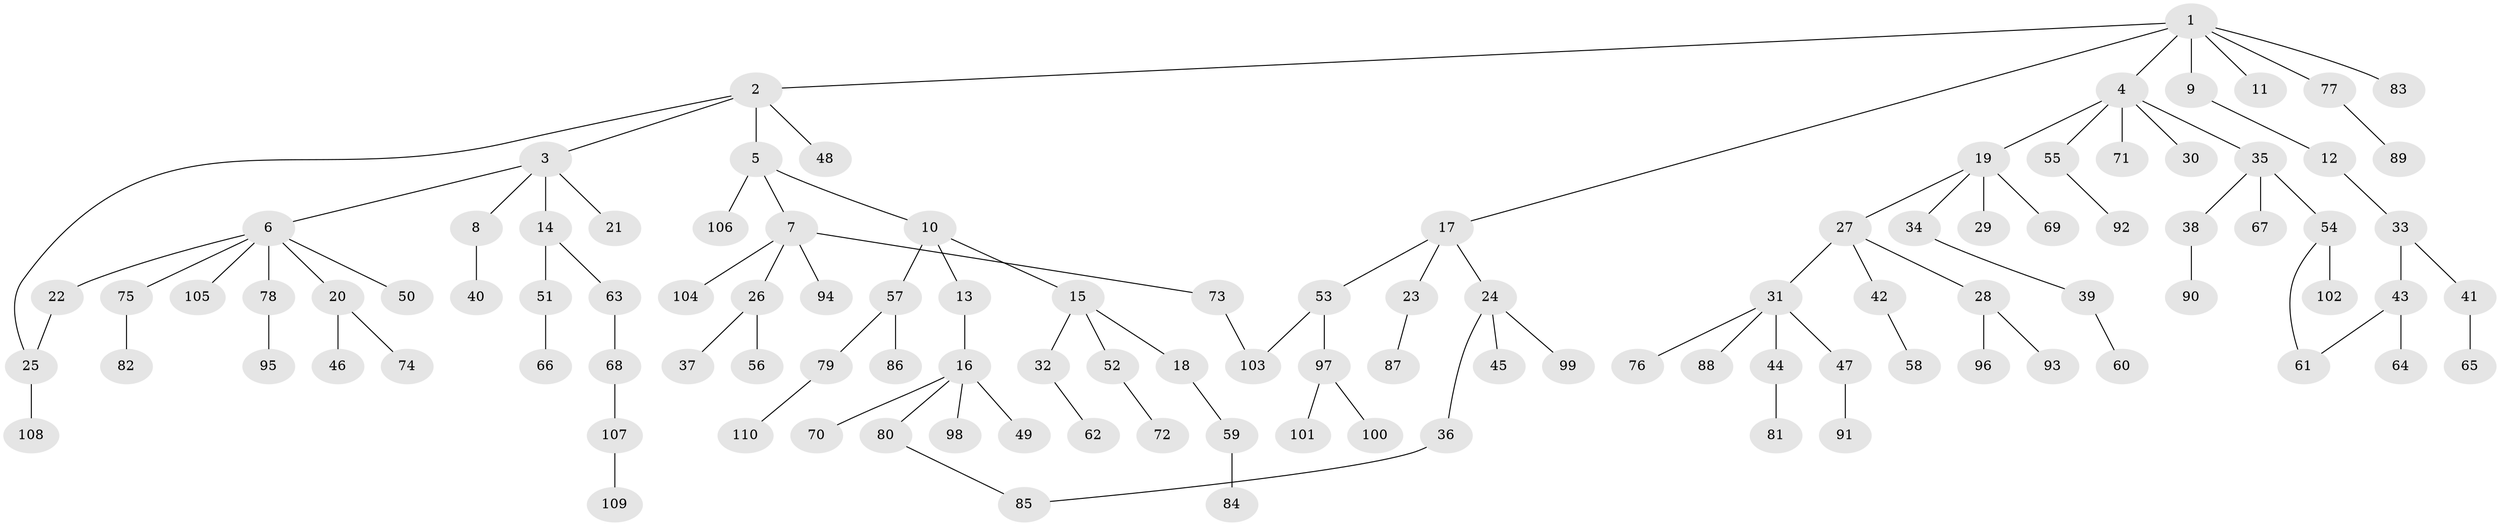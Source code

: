 // Generated by graph-tools (version 1.1) at 2025/13/03/09/25 04:13:19]
// undirected, 110 vertices, 113 edges
graph export_dot {
graph [start="1"]
  node [color=gray90,style=filled];
  1;
  2;
  3;
  4;
  5;
  6;
  7;
  8;
  9;
  10;
  11;
  12;
  13;
  14;
  15;
  16;
  17;
  18;
  19;
  20;
  21;
  22;
  23;
  24;
  25;
  26;
  27;
  28;
  29;
  30;
  31;
  32;
  33;
  34;
  35;
  36;
  37;
  38;
  39;
  40;
  41;
  42;
  43;
  44;
  45;
  46;
  47;
  48;
  49;
  50;
  51;
  52;
  53;
  54;
  55;
  56;
  57;
  58;
  59;
  60;
  61;
  62;
  63;
  64;
  65;
  66;
  67;
  68;
  69;
  70;
  71;
  72;
  73;
  74;
  75;
  76;
  77;
  78;
  79;
  80;
  81;
  82;
  83;
  84;
  85;
  86;
  87;
  88;
  89;
  90;
  91;
  92;
  93;
  94;
  95;
  96;
  97;
  98;
  99;
  100;
  101;
  102;
  103;
  104;
  105;
  106;
  107;
  108;
  109;
  110;
  1 -- 2;
  1 -- 4;
  1 -- 9;
  1 -- 11;
  1 -- 17;
  1 -- 77;
  1 -- 83;
  2 -- 3;
  2 -- 5;
  2 -- 25;
  2 -- 48;
  3 -- 6;
  3 -- 8;
  3 -- 14;
  3 -- 21;
  4 -- 19;
  4 -- 30;
  4 -- 35;
  4 -- 55;
  4 -- 71;
  5 -- 7;
  5 -- 10;
  5 -- 106;
  6 -- 20;
  6 -- 22;
  6 -- 50;
  6 -- 75;
  6 -- 78;
  6 -- 105;
  7 -- 26;
  7 -- 73;
  7 -- 94;
  7 -- 104;
  8 -- 40;
  9 -- 12;
  10 -- 13;
  10 -- 15;
  10 -- 57;
  12 -- 33;
  13 -- 16;
  14 -- 51;
  14 -- 63;
  15 -- 18;
  15 -- 32;
  15 -- 52;
  16 -- 49;
  16 -- 70;
  16 -- 80;
  16 -- 98;
  17 -- 23;
  17 -- 24;
  17 -- 53;
  18 -- 59;
  19 -- 27;
  19 -- 29;
  19 -- 34;
  19 -- 69;
  20 -- 46;
  20 -- 74;
  22 -- 25;
  23 -- 87;
  24 -- 36;
  24 -- 45;
  24 -- 99;
  25 -- 108;
  26 -- 37;
  26 -- 56;
  27 -- 28;
  27 -- 31;
  27 -- 42;
  28 -- 93;
  28 -- 96;
  31 -- 44;
  31 -- 47;
  31 -- 76;
  31 -- 88;
  32 -- 62;
  33 -- 41;
  33 -- 43;
  34 -- 39;
  35 -- 38;
  35 -- 54;
  35 -- 67;
  36 -- 85;
  38 -- 90;
  39 -- 60;
  41 -- 65;
  42 -- 58;
  43 -- 61;
  43 -- 64;
  44 -- 81;
  47 -- 91;
  51 -- 66;
  52 -- 72;
  53 -- 97;
  53 -- 103;
  54 -- 102;
  54 -- 61;
  55 -- 92;
  57 -- 79;
  57 -- 86;
  59 -- 84;
  63 -- 68;
  68 -- 107;
  73 -- 103;
  75 -- 82;
  77 -- 89;
  78 -- 95;
  79 -- 110;
  80 -- 85;
  97 -- 100;
  97 -- 101;
  107 -- 109;
}
